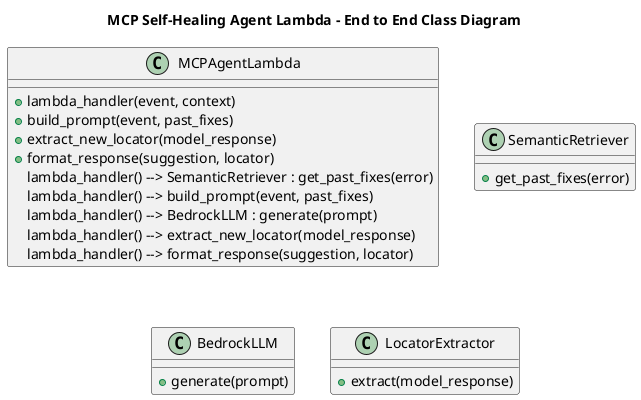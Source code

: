 
@startuml MCPAgentLambdaE2EClass
title MCP Self-Healing Agent Lambda - End to End Class Diagram


class MCPAgentLambda {
    +lambda_handler(event, context)
    +build_prompt(event, past_fixes)
    +extract_new_locator(model_response)
    +format_response(suggestion, locator)
}

class SemanticRetriever {
    +get_past_fixes(error)
}

class BedrockLLM {
    +generate(prompt)
}

class LocatorExtractor {
    +extract(model_response)
}

MCPAgentLambda : lambda_handler() --> SemanticRetriever : get_past_fixes(error)
MCPAgentLambda : lambda_handler() --> build_prompt(event, past_fixes)
MCPAgentLambda : lambda_handler() --> BedrockLLM : generate(prompt)
MCPAgentLambda : lambda_handler() --> extract_new_locator(model_response)
MCPAgentLambda : lambda_handler() --> format_response(suggestion, locator)

@enduml